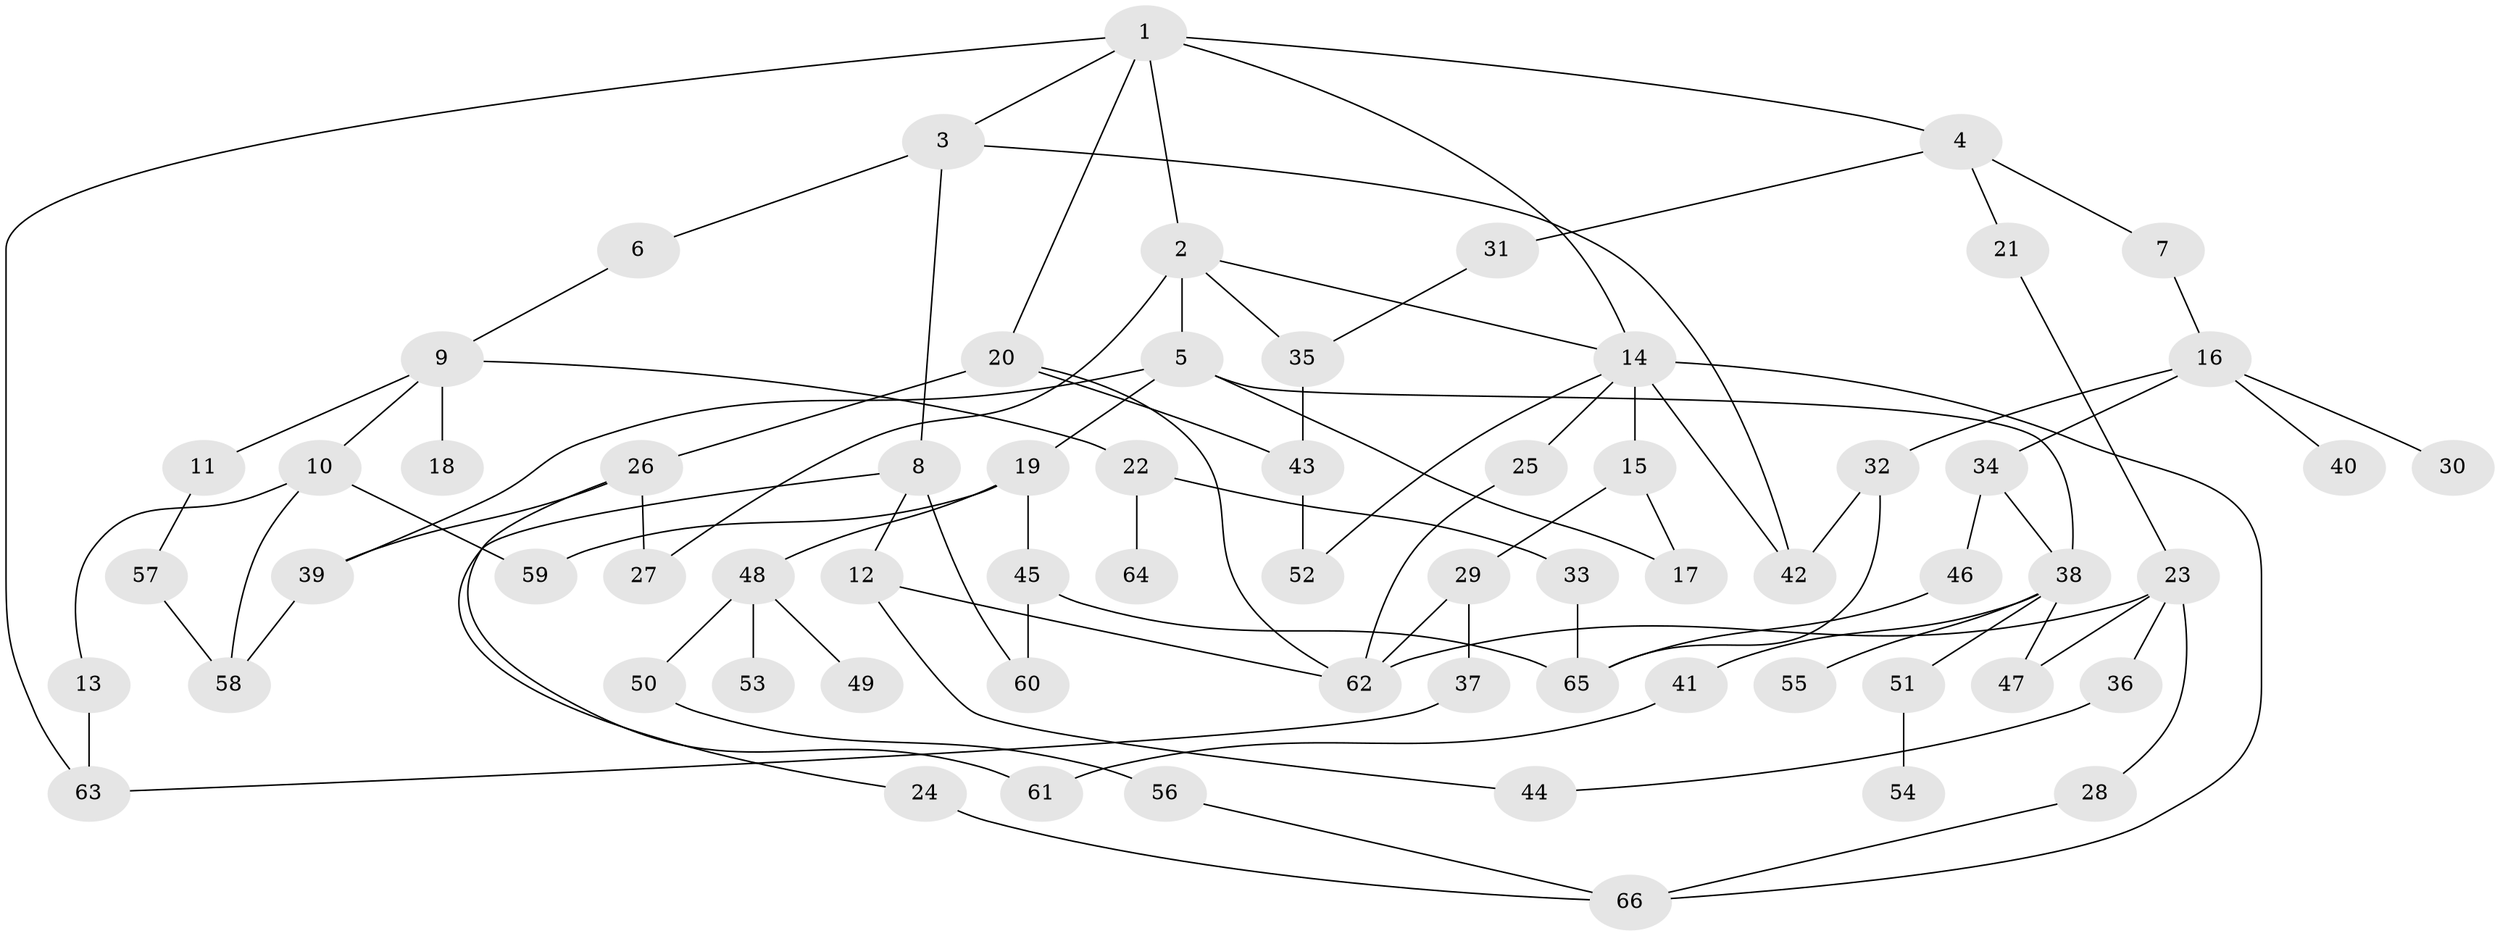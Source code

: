 // coarse degree distribution, {5: 0.21052631578947367, 2: 0.3684210526315789, 1: 0.15789473684210525, 3: 0.15789473684210525, 9: 0.05263157894736842, 7: 0.05263157894736842}
// Generated by graph-tools (version 1.1) at 2025/45/03/04/25 21:45:32]
// undirected, 66 vertices, 94 edges
graph export_dot {
graph [start="1"]
  node [color=gray90,style=filled];
  1;
  2;
  3;
  4;
  5;
  6;
  7;
  8;
  9;
  10;
  11;
  12;
  13;
  14;
  15;
  16;
  17;
  18;
  19;
  20;
  21;
  22;
  23;
  24;
  25;
  26;
  27;
  28;
  29;
  30;
  31;
  32;
  33;
  34;
  35;
  36;
  37;
  38;
  39;
  40;
  41;
  42;
  43;
  44;
  45;
  46;
  47;
  48;
  49;
  50;
  51;
  52;
  53;
  54;
  55;
  56;
  57;
  58;
  59;
  60;
  61;
  62;
  63;
  64;
  65;
  66;
  1 -- 2;
  1 -- 3;
  1 -- 4;
  1 -- 14;
  1 -- 20;
  1 -- 63;
  2 -- 5;
  2 -- 35;
  2 -- 14;
  2 -- 27;
  3 -- 6;
  3 -- 8;
  3 -- 42;
  4 -- 7;
  4 -- 21;
  4 -- 31;
  5 -- 19;
  5 -- 38;
  5 -- 17;
  5 -- 39;
  6 -- 9;
  7 -- 16;
  8 -- 12;
  8 -- 24;
  8 -- 60;
  9 -- 10;
  9 -- 11;
  9 -- 18;
  9 -- 22;
  10 -- 13;
  10 -- 59;
  10 -- 58;
  11 -- 57;
  12 -- 44;
  12 -- 62;
  13 -- 63;
  14 -- 15;
  14 -- 25;
  14 -- 66;
  14 -- 52;
  14 -- 42;
  15 -- 17;
  15 -- 29;
  16 -- 30;
  16 -- 32;
  16 -- 34;
  16 -- 40;
  19 -- 45;
  19 -- 48;
  19 -- 59;
  20 -- 26;
  20 -- 62;
  20 -- 43;
  21 -- 23;
  22 -- 33;
  22 -- 64;
  23 -- 28;
  23 -- 36;
  23 -- 62;
  23 -- 47;
  24 -- 66;
  25 -- 62;
  26 -- 27;
  26 -- 39;
  26 -- 61;
  28 -- 66;
  29 -- 37;
  29 -- 62;
  31 -- 35;
  32 -- 65;
  32 -- 42;
  33 -- 65;
  34 -- 46;
  34 -- 38;
  35 -- 43;
  36 -- 44;
  37 -- 63;
  38 -- 41;
  38 -- 47;
  38 -- 51;
  38 -- 55;
  39 -- 58;
  41 -- 61;
  43 -- 52;
  45 -- 65;
  45 -- 60;
  46 -- 65;
  48 -- 49;
  48 -- 50;
  48 -- 53;
  50 -- 56;
  51 -- 54;
  56 -- 66;
  57 -- 58;
}
